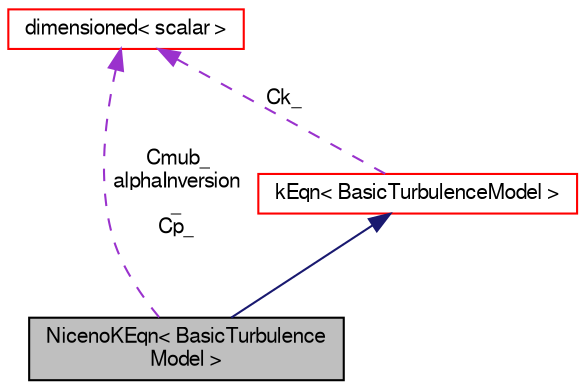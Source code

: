 digraph "NicenoKEqn&lt; BasicTurbulenceModel &gt;"
{
  bgcolor="transparent";
  edge [fontname="FreeSans",fontsize="10",labelfontname="FreeSans",labelfontsize="10"];
  node [fontname="FreeSans",fontsize="10",shape=record];
  Node7 [label="NicenoKEqn\< BasicTurbulence\lModel \>",height=0.2,width=0.4,color="black", fillcolor="grey75", style="filled", fontcolor="black"];
  Node8 -> Node7 [dir="back",color="midnightblue",fontsize="10",style="solid",fontname="FreeSans"];
  Node8 [label="kEqn\< BasicTurbulenceModel \>",height=0.2,width=0.4,color="red",URL="$a31210.html",tooltip="One Equation Eddy Viscosity Model. "];
  Node29 -> Node8 [dir="back",color="darkorchid3",fontsize="10",style="dashed",label=" Ck_" ,fontname="FreeSans"];
  Node29 [label="dimensioned\< scalar \>",height=0.2,width=0.4,color="red",URL="$a26366.html"];
  Node29 -> Node7 [dir="back",color="darkorchid3",fontsize="10",style="dashed",label=" Cmub_\nalphaInversion\l_\nCp_" ,fontname="FreeSans"];
}
